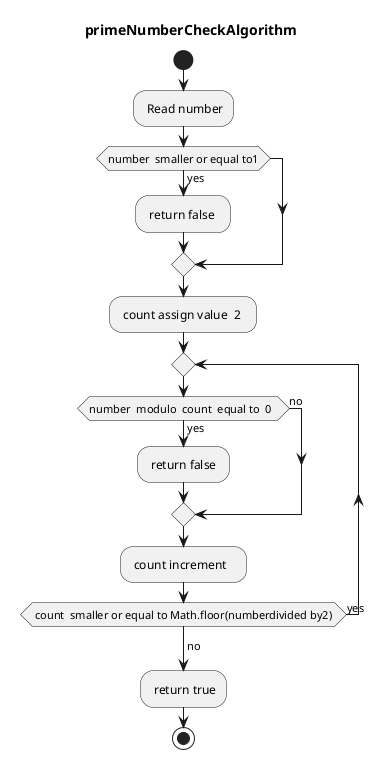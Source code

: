 @startuml
    title primeNumberCheckAlgorithm
    start
    : Read number;  
    if(number  smaller or equal to1) then (yes) 
    : return false  ;
    endif 
    : count assign value  2  ;  
    repeat 
    if(number  modulo  count  equal to  0  ) then (yes)
        : return false ;  
    else (no) 
    endif 
    : count increment   ;
    repeat  while ( count  smaller or equal to Math.floor(numberdivided by2) ) is(yes)
    -> no ; 
    : return true;
    stop
@enduml
